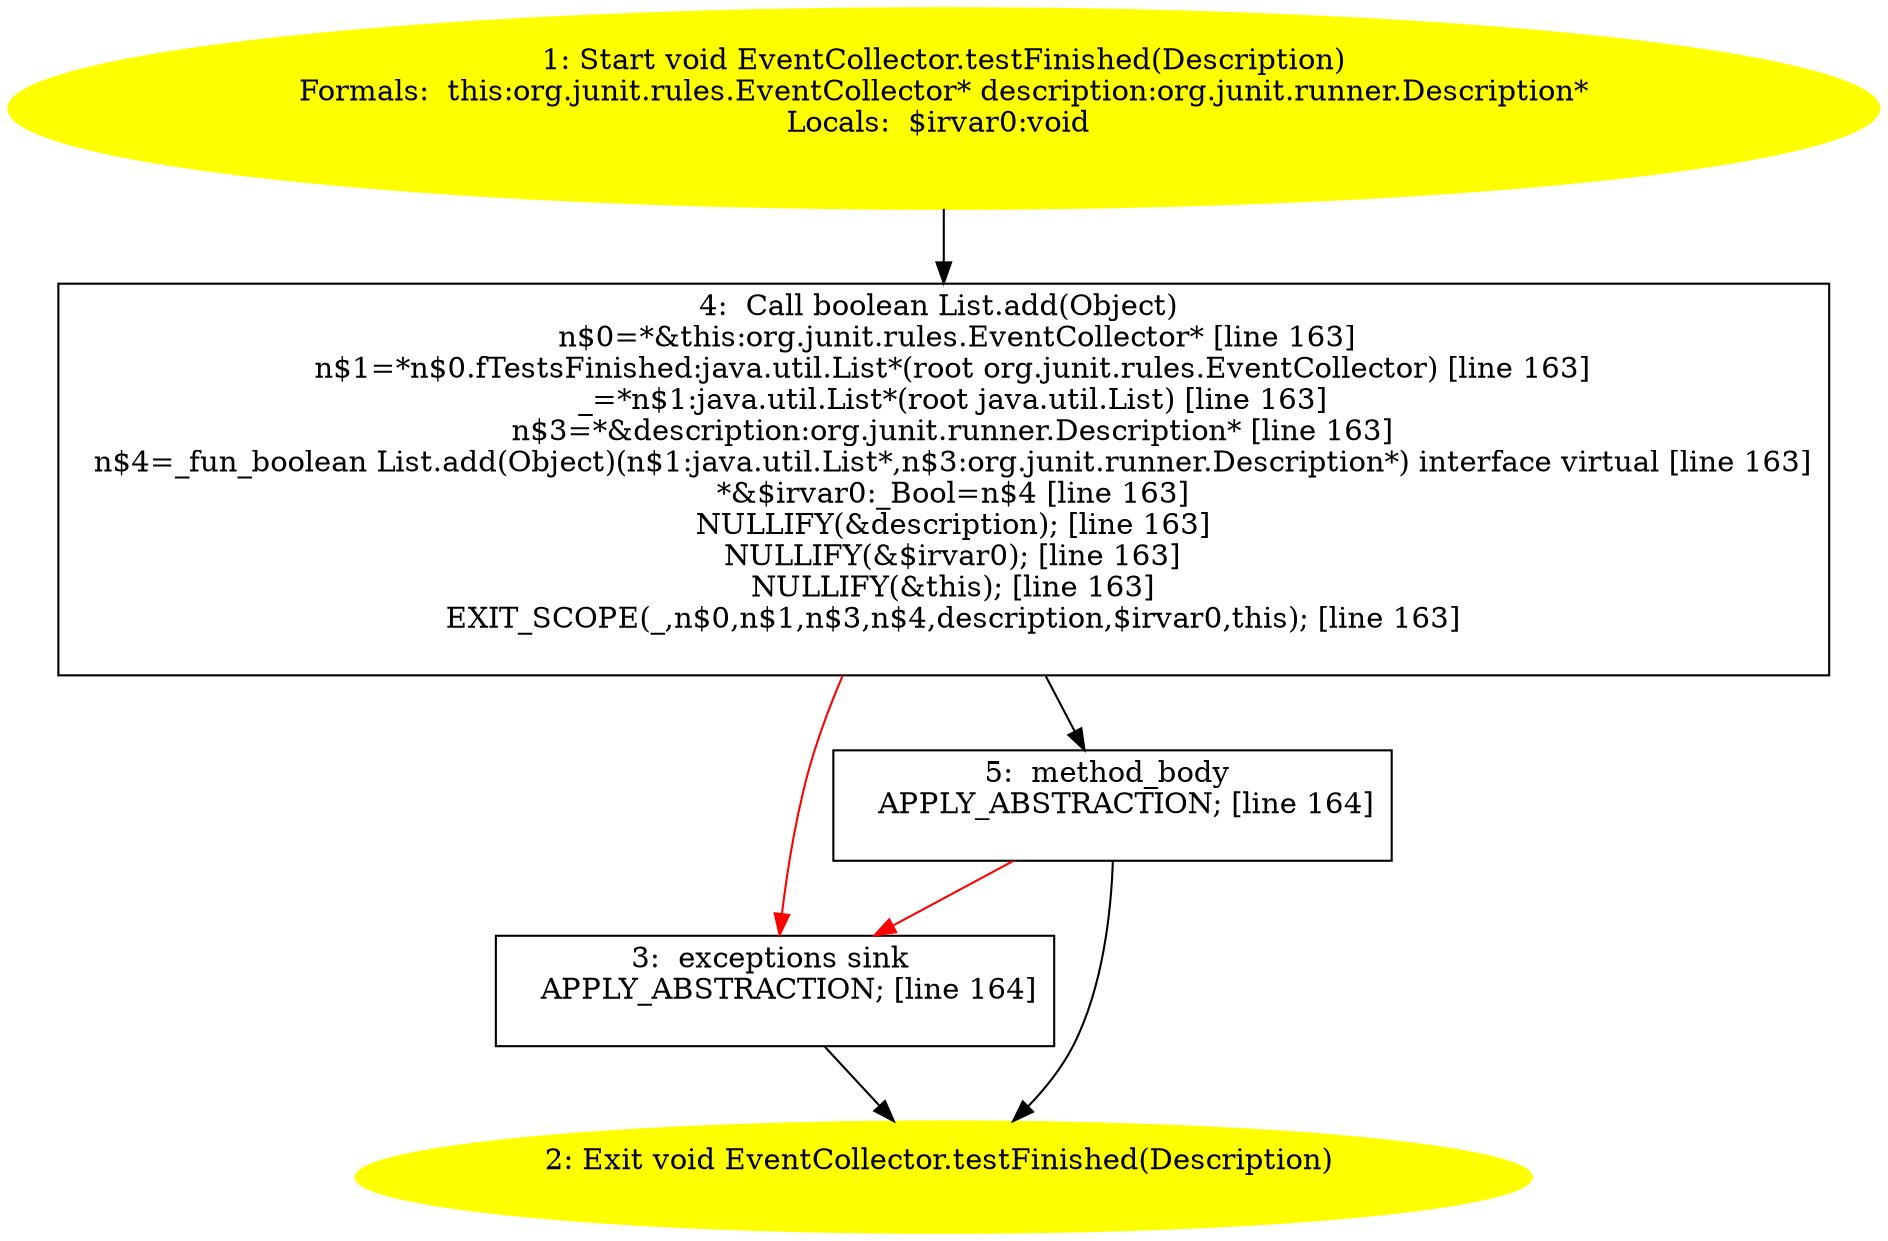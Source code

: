 /* @generated */
digraph cfg {
"org.junit.rules.EventCollector.testFinished(org.junit.runner.Description):void.fe0d57282aeb014c67d804373592d257_1" [label="1: Start void EventCollector.testFinished(Description)\nFormals:  this:org.junit.rules.EventCollector* description:org.junit.runner.Description*\nLocals:  $irvar0:void \n  " color=yellow style=filled]
	

	 "org.junit.rules.EventCollector.testFinished(org.junit.runner.Description):void.fe0d57282aeb014c67d804373592d257_1" -> "org.junit.rules.EventCollector.testFinished(org.junit.runner.Description):void.fe0d57282aeb014c67d804373592d257_4" ;
"org.junit.rules.EventCollector.testFinished(org.junit.runner.Description):void.fe0d57282aeb014c67d804373592d257_2" [label="2: Exit void EventCollector.testFinished(Description) \n  " color=yellow style=filled]
	

"org.junit.rules.EventCollector.testFinished(org.junit.runner.Description):void.fe0d57282aeb014c67d804373592d257_3" [label="3:  exceptions sink \n   APPLY_ABSTRACTION; [line 164]\n " shape="box"]
	

	 "org.junit.rules.EventCollector.testFinished(org.junit.runner.Description):void.fe0d57282aeb014c67d804373592d257_3" -> "org.junit.rules.EventCollector.testFinished(org.junit.runner.Description):void.fe0d57282aeb014c67d804373592d257_2" ;
"org.junit.rules.EventCollector.testFinished(org.junit.runner.Description):void.fe0d57282aeb014c67d804373592d257_4" [label="4:  Call boolean List.add(Object) \n   n$0=*&this:org.junit.rules.EventCollector* [line 163]\n  n$1=*n$0.fTestsFinished:java.util.List*(root org.junit.rules.EventCollector) [line 163]\n  _=*n$1:java.util.List*(root java.util.List) [line 163]\n  n$3=*&description:org.junit.runner.Description* [line 163]\n  n$4=_fun_boolean List.add(Object)(n$1:java.util.List*,n$3:org.junit.runner.Description*) interface virtual [line 163]\n  *&$irvar0:_Bool=n$4 [line 163]\n  NULLIFY(&description); [line 163]\n  NULLIFY(&$irvar0); [line 163]\n  NULLIFY(&this); [line 163]\n  EXIT_SCOPE(_,n$0,n$1,n$3,n$4,description,$irvar0,this); [line 163]\n " shape="box"]
	

	 "org.junit.rules.EventCollector.testFinished(org.junit.runner.Description):void.fe0d57282aeb014c67d804373592d257_4" -> "org.junit.rules.EventCollector.testFinished(org.junit.runner.Description):void.fe0d57282aeb014c67d804373592d257_5" ;
	 "org.junit.rules.EventCollector.testFinished(org.junit.runner.Description):void.fe0d57282aeb014c67d804373592d257_4" -> "org.junit.rules.EventCollector.testFinished(org.junit.runner.Description):void.fe0d57282aeb014c67d804373592d257_3" [color="red" ];
"org.junit.rules.EventCollector.testFinished(org.junit.runner.Description):void.fe0d57282aeb014c67d804373592d257_5" [label="5:  method_body \n   APPLY_ABSTRACTION; [line 164]\n " shape="box"]
	

	 "org.junit.rules.EventCollector.testFinished(org.junit.runner.Description):void.fe0d57282aeb014c67d804373592d257_5" -> "org.junit.rules.EventCollector.testFinished(org.junit.runner.Description):void.fe0d57282aeb014c67d804373592d257_2" ;
	 "org.junit.rules.EventCollector.testFinished(org.junit.runner.Description):void.fe0d57282aeb014c67d804373592d257_5" -> "org.junit.rules.EventCollector.testFinished(org.junit.runner.Description):void.fe0d57282aeb014c67d804373592d257_3" [color="red" ];
}

